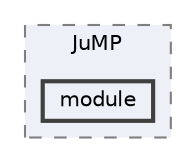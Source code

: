 digraph "/home/runner/work/idol/idol/lib/include/idol/mixed-integer/optimizers/wrappers/JuMP/module"
{
 // LATEX_PDF_SIZE
  bgcolor="transparent";
  edge [fontname=Helvetica,fontsize=10,labelfontname=Helvetica,labelfontsize=10];
  node [fontname=Helvetica,fontsize=10,shape=box,height=0.2,width=0.4];
  compound=true
  subgraph clusterdir_5f637ff04f2784b2872b41dd6d13ce2f {
    graph [ bgcolor="#edf0f7", pencolor="grey50", label="JuMP", fontname=Helvetica,fontsize=10 style="filled,dashed", URL="dir_5f637ff04f2784b2872b41dd6d13ce2f.html",tooltip=""]
  dir_cdd4c63ec6ffca44967e92e91f044355 [label="module", fillcolor="#edf0f7", color="grey25", style="filled,bold", URL="dir_cdd4c63ec6ffca44967e92e91f044355.html",tooltip=""];
  }
}
